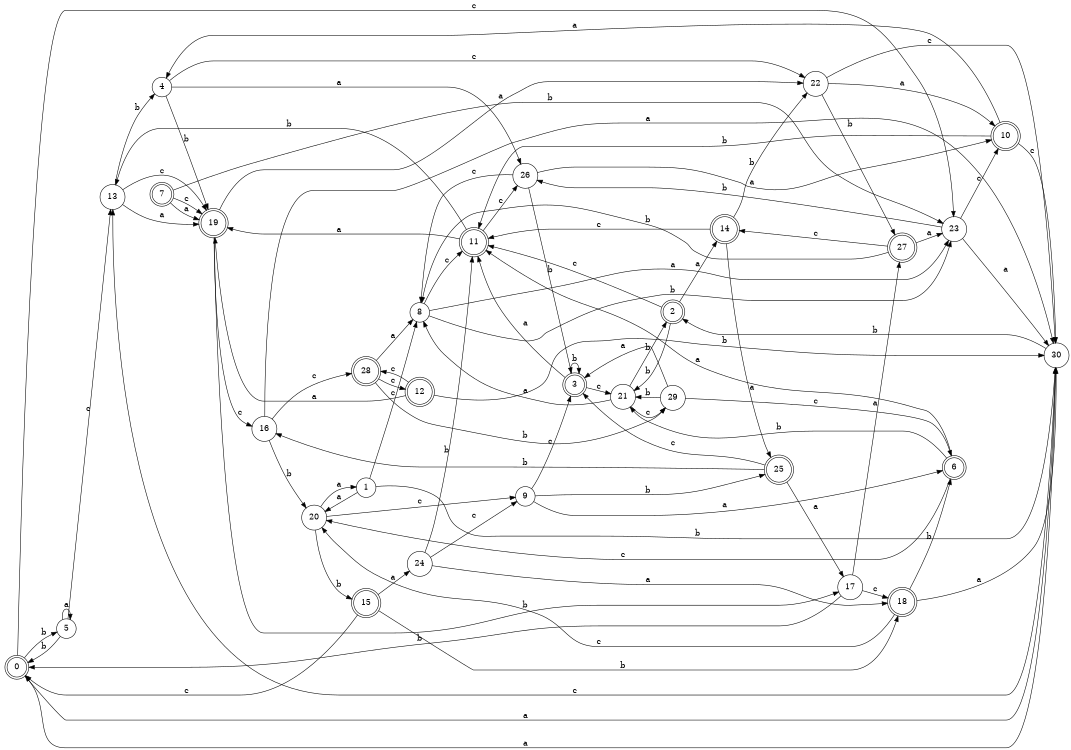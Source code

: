 digraph n25_8 {
__start0 [label="" shape="none"];

rankdir=LR;
size="8,5";

s0 [style="rounded,filled", color="black", fillcolor="white" shape="doublecircle", label="0"];
s1 [style="filled", color="black", fillcolor="white" shape="circle", label="1"];
s2 [style="rounded,filled", color="black", fillcolor="white" shape="doublecircle", label="2"];
s3 [style="rounded,filled", color="black", fillcolor="white" shape="doublecircle", label="3"];
s4 [style="filled", color="black", fillcolor="white" shape="circle", label="4"];
s5 [style="filled", color="black", fillcolor="white" shape="circle", label="5"];
s6 [style="rounded,filled", color="black", fillcolor="white" shape="doublecircle", label="6"];
s7 [style="rounded,filled", color="black", fillcolor="white" shape="doublecircle", label="7"];
s8 [style="filled", color="black", fillcolor="white" shape="circle", label="8"];
s9 [style="filled", color="black", fillcolor="white" shape="circle", label="9"];
s10 [style="rounded,filled", color="black", fillcolor="white" shape="doublecircle", label="10"];
s11 [style="rounded,filled", color="black", fillcolor="white" shape="doublecircle", label="11"];
s12 [style="rounded,filled", color="black", fillcolor="white" shape="doublecircle", label="12"];
s13 [style="filled", color="black", fillcolor="white" shape="circle", label="13"];
s14 [style="rounded,filled", color="black", fillcolor="white" shape="doublecircle", label="14"];
s15 [style="rounded,filled", color="black", fillcolor="white" shape="doublecircle", label="15"];
s16 [style="filled", color="black", fillcolor="white" shape="circle", label="16"];
s17 [style="filled", color="black", fillcolor="white" shape="circle", label="17"];
s18 [style="rounded,filled", color="black", fillcolor="white" shape="doublecircle", label="18"];
s19 [style="rounded,filled", color="black", fillcolor="white" shape="doublecircle", label="19"];
s20 [style="filled", color="black", fillcolor="white" shape="circle", label="20"];
s21 [style="filled", color="black", fillcolor="white" shape="circle", label="21"];
s22 [style="filled", color="black", fillcolor="white" shape="circle", label="22"];
s23 [style="filled", color="black", fillcolor="white" shape="circle", label="23"];
s24 [style="filled", color="black", fillcolor="white" shape="circle", label="24"];
s25 [style="rounded,filled", color="black", fillcolor="white" shape="doublecircle", label="25"];
s26 [style="filled", color="black", fillcolor="white" shape="circle", label="26"];
s27 [style="rounded,filled", color="black", fillcolor="white" shape="doublecircle", label="27"];
s28 [style="rounded,filled", color="black", fillcolor="white" shape="doublecircle", label="28"];
s29 [style="filled", color="black", fillcolor="white" shape="circle", label="29"];
s30 [style="filled", color="black", fillcolor="white" shape="circle", label="30"];
s0 -> s30 [label="a"];
s0 -> s5 [label="b"];
s0 -> s23 [label="c"];
s1 -> s20 [label="a"];
s1 -> s30 [label="b"];
s1 -> s8 [label="c"];
s2 -> s14 [label="a"];
s2 -> s21 [label="b"];
s2 -> s11 [label="c"];
s3 -> s11 [label="a"];
s3 -> s3 [label="b"];
s3 -> s21 [label="c"];
s4 -> s26 [label="a"];
s4 -> s19 [label="b"];
s4 -> s22 [label="c"];
s5 -> s5 [label="a"];
s5 -> s0 [label="b"];
s5 -> s13 [label="c"];
s6 -> s11 [label="a"];
s6 -> s21 [label="b"];
s6 -> s20 [label="c"];
s7 -> s19 [label="a"];
s7 -> s23 [label="b"];
s7 -> s19 [label="c"];
s8 -> s23 [label="a"];
s8 -> s23 [label="b"];
s8 -> s11 [label="c"];
s9 -> s6 [label="a"];
s9 -> s25 [label="b"];
s9 -> s3 [label="c"];
s10 -> s4 [label="a"];
s10 -> s11 [label="b"];
s10 -> s30 [label="c"];
s11 -> s19 [label="a"];
s11 -> s13 [label="b"];
s11 -> s26 [label="c"];
s12 -> s19 [label="a"];
s12 -> s30 [label="b"];
s12 -> s28 [label="c"];
s13 -> s19 [label="a"];
s13 -> s4 [label="b"];
s13 -> s19 [label="c"];
s14 -> s25 [label="a"];
s14 -> s22 [label="b"];
s14 -> s11 [label="c"];
s15 -> s24 [label="a"];
s15 -> s18 [label="b"];
s15 -> s0 [label="c"];
s16 -> s30 [label="a"];
s16 -> s20 [label="b"];
s16 -> s28 [label="c"];
s17 -> s27 [label="a"];
s17 -> s0 [label="b"];
s17 -> s18 [label="c"];
s18 -> s30 [label="a"];
s18 -> s6 [label="b"];
s18 -> s20 [label="c"];
s19 -> s22 [label="a"];
s19 -> s17 [label="b"];
s19 -> s16 [label="c"];
s20 -> s1 [label="a"];
s20 -> s15 [label="b"];
s20 -> s9 [label="c"];
s21 -> s8 [label="a"];
s21 -> s2 [label="b"];
s21 -> s29 [label="c"];
s22 -> s10 [label="a"];
s22 -> s27 [label="b"];
s22 -> s30 [label="c"];
s23 -> s30 [label="a"];
s23 -> s26 [label="b"];
s23 -> s10 [label="c"];
s24 -> s18 [label="a"];
s24 -> s11 [label="b"];
s24 -> s9 [label="c"];
s25 -> s17 [label="a"];
s25 -> s16 [label="b"];
s25 -> s3 [label="c"];
s26 -> s10 [label="a"];
s26 -> s3 [label="b"];
s26 -> s8 [label="c"];
s27 -> s23 [label="a"];
s27 -> s8 [label="b"];
s27 -> s14 [label="c"];
s28 -> s8 [label="a"];
s28 -> s29 [label="b"];
s28 -> s12 [label="c"];
s29 -> s3 [label="a"];
s29 -> s21 [label="b"];
s29 -> s6 [label="c"];
s30 -> s0 [label="a"];
s30 -> s2 [label="b"];
s30 -> s13 [label="c"];

}